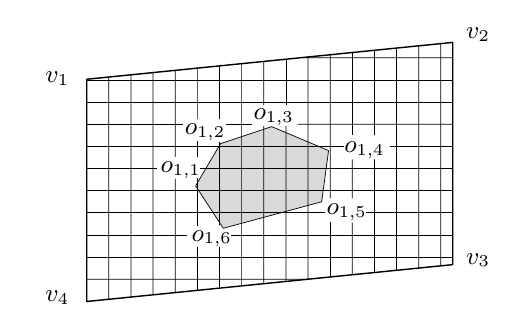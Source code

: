 
\definecolor{cD9D9D9}{RGB}{217,217,217}
\small
\def \globalscale {1.0}
\begin{tikzpicture}[y=0.80pt, x=0.80pt, yscale=-\globalscale, xscale=\globalscale, inner sep=0pt, outer sep=0pt]
\path[draw=black,line join=round,line width=0.512pt] (18.658,24.206) -- (183.987,7.559) -- (183.987,107.938) -- (18.658,124.585) -- (18.658,24.206) -- cycle;



\path[draw=black,fill=cD9D9D9,line join=round,line width=0.256pt] (67.836,72.347) -- (79.101,53.282) -- (102.188,45.597) -- (127.894,56.407) -- (124.775,79.543) -- (80.321,91.502) -- (67.836,72.347) -- cycle;



\path[cm={{1.0,0.0,0.0,1.0,(0.0,27.0)}}] (0.0,0.0) node[above right] () {$v_1$};

\path[cm={{1.0,0.0,0.0,1.0,(0.0,126.0)}}] (0.0,0.0) node[above right] () {$v_4$};

\path[cm={{1.0,0.0,0.0,1.0,(190.0,7.0)}}] (0.0,0.0) node[above right] () {$v_2$};

\path[cm={{1.0,0.0,0.0,1.0,(190.0,109.0)}}] (0.0,0.0) node[above right] () {$v_3$};

\path[cm={{1.0,0.0,0.0,1.0,(52.0,69.0)}}] (0.0,0.0) node[above right] () {$o_{1,1}$};

\path[cm={{1.0,0.0,0.0,1.0,(63.0,52.0)}}] (0.0,0.0) node[above right] () {$o_{1,2}$};

\path[cm={{1.0,0.0,0.0,1.0,(94.0,45.0)}}] (0.0,0.0) node[above right] () {$o_{1,3}$};

\path[cm={{1.0,0.0,0.0,1.0,(135.0,60.0)}}] (0.0,0.0) node[above right] () {$o_{1,4}$};

\path[cm={{1.0,0.0,0.0,1.0,(127.0,88.0)}}] (0.0,0.0) node[above right] () {$o_{1,5}$};

\path[cm={{1.0,0.0,0.0,1.0,(66.0,100.0)}}] (0.0,0.0) node[above right] () {$o_{1,6}$};



\path[draw=black,line join=round,line width=0.256pt] (18.628,54.5) -- (134.767,54.5);



\path[draw=black,line join=round,line width=0.256pt] (155.527,54.5) -- (184.061,54.5);



\path[draw=black,line join=round,line width=0.256pt] (18.628,24.5) -- (184.061,24.5);



\path[draw=black,line join=round,line width=0.256pt] (18.628,34.5) -- (184.061,34.5);



\path[draw=black,line join=round,line width=0.256pt] (18.628,44.5) -- (62.167,44.5);



\path[draw=black,line join=round,line width=0.256pt] (81.781,44.5) -- (93.407,44.5);



\path[draw=black,line join=round,line width=0.256pt] (113.967,44.501) -- (184.061,44.5);



\path[draw=black,line join=round,line width=0.256pt] (18.628,94.5) -- (63.947,94.5);



\path[draw=black,line join=round,line width=0.256pt] (83.627,94.5) -- (184.061,94.5);



\path[draw=black,line join=round,line width=0.256pt] (18.628,84.5) -- (126.42,84.5);



\path[draw=black,line join=round,line width=0.256pt] (144.714,84.5) -- (184.061,84.5);



\path[draw=black,line join=round,line width=0.256pt] (18.628,74.5) -- (184.061,74.5);



\path[draw=black,line join=round,line width=0.256pt] (18.628,64.5) -- (50.527,64.5);



\path[draw=black,line join=round,line width=0.256pt] (69.627,64.5) -- (184.061,64.5);



\path[draw=black,line join=round,line width=0.256pt] (18.628,104.5) -- (184.061,104.5);



\path[draw=black,line join=round,line width=0.256pt] (18.628,114.5) -- (119.06,114.505);



\path[draw=black,line join=round,line width=0.256pt] (115.628,14.502) -- (184.061,14.5);



\path[draw=black,line join=round,line width=0.256pt] (118.622,14.177) -- (118.625,114.61);



\path[draw=black,line join=round,line width=0.256pt] (108.623,15.177) -- (108.623,36.002);



\path[draw=black,line join=round,line width=0.256pt] (108.624,45.242) -- (108.626,115.61);



\path[draw=black,line join=round,line width=0.256pt] (98.622,16.177) -- (98.623,36.03);



\path[draw=black,line join=round,line width=0.256pt] (98.624,45.371) -- (98.626,116.61);



\path[draw=black,line join=round,line width=0.256pt] (88.622,17.177) -- (88.626,117.61);



\path[draw=black,line join=round,line width=0.256pt] (78.622,18.177) -- (78.623,42.215);



\path[draw=black,line join=round,line width=0.256pt] (78.623,52.495) -- (78.625,90.042);



\path[draw=black,line join=round,line width=0.256pt] (78.625,99.815) -- (78.626,118.61);



\path[draw=black,line join=round,line width=0.256pt] (68.622,19.177) -- (68.624,42.182);



\path[draw=black,line join=round,line width=0.256pt] (68.624,52.277) -- (68.624,59.136);



\path[draw=black,line join=round,line width=0.256pt] (68.625,68.895) -- (68.625,90.362);



\path[draw=black,line join=round,line width=0.256pt] (68.626,99.789) -- (68.626,119.61);



\path[draw=black,line join=round,line width=0.256pt] (58.623,20.176) -- (58.624,59.275);



\path[draw=black,line join=round,line width=0.256pt] (58.624,69.076) -- (58.626,120.61);



\path[draw=black,line join=round,line width=0.256pt] (48.623,21.177) -- (48.626,121.61);



\path[draw=black,line join=round,line width=0.256pt] (28.623,23.176) -- (28.626,123.61);



\path[draw=black,line join=round,line width=0.256pt] (38.623,22.176) -- (38.626,122.61);



\path[draw=black,line join=round,line width=0.256pt] (128.623,13.177) -- (128.624,78.024);



\path[draw=black,line join=round,line width=0.256pt] (128.625,88.771) -- (128.625,113.61);



\path[draw=black,line join=round,line width=0.256pt] (138.626,12.177) -- (138.626,49.45);



\path[draw=black,line join=round,line width=0.256pt] (138.627,60.35) -- (138.626,78.035);



\path[draw=black,line join=round,line width=0.256pt] (138.626,88.909) -- (138.625,112.61);



\path[draw=black,line join=round,line width=0.256pt] (148.627,11.177) -- (148.626,49.429);



\path[draw=black,line join=round,line width=0.256pt] (148.626,60.369) -- (148.625,111.51);



\path[draw=black,line join=round,line width=0.256pt] (158.593,10.185) -- (158.591,110.618);



\path[draw=black,line join=round,line width=0.256pt] (168.6,9.198) -- (168.598,109.631);



\path[draw=black,line join=round,line width=0.256pt] (178.55,8.181) -- (178.548,108.614);




\end{tikzpicture}

